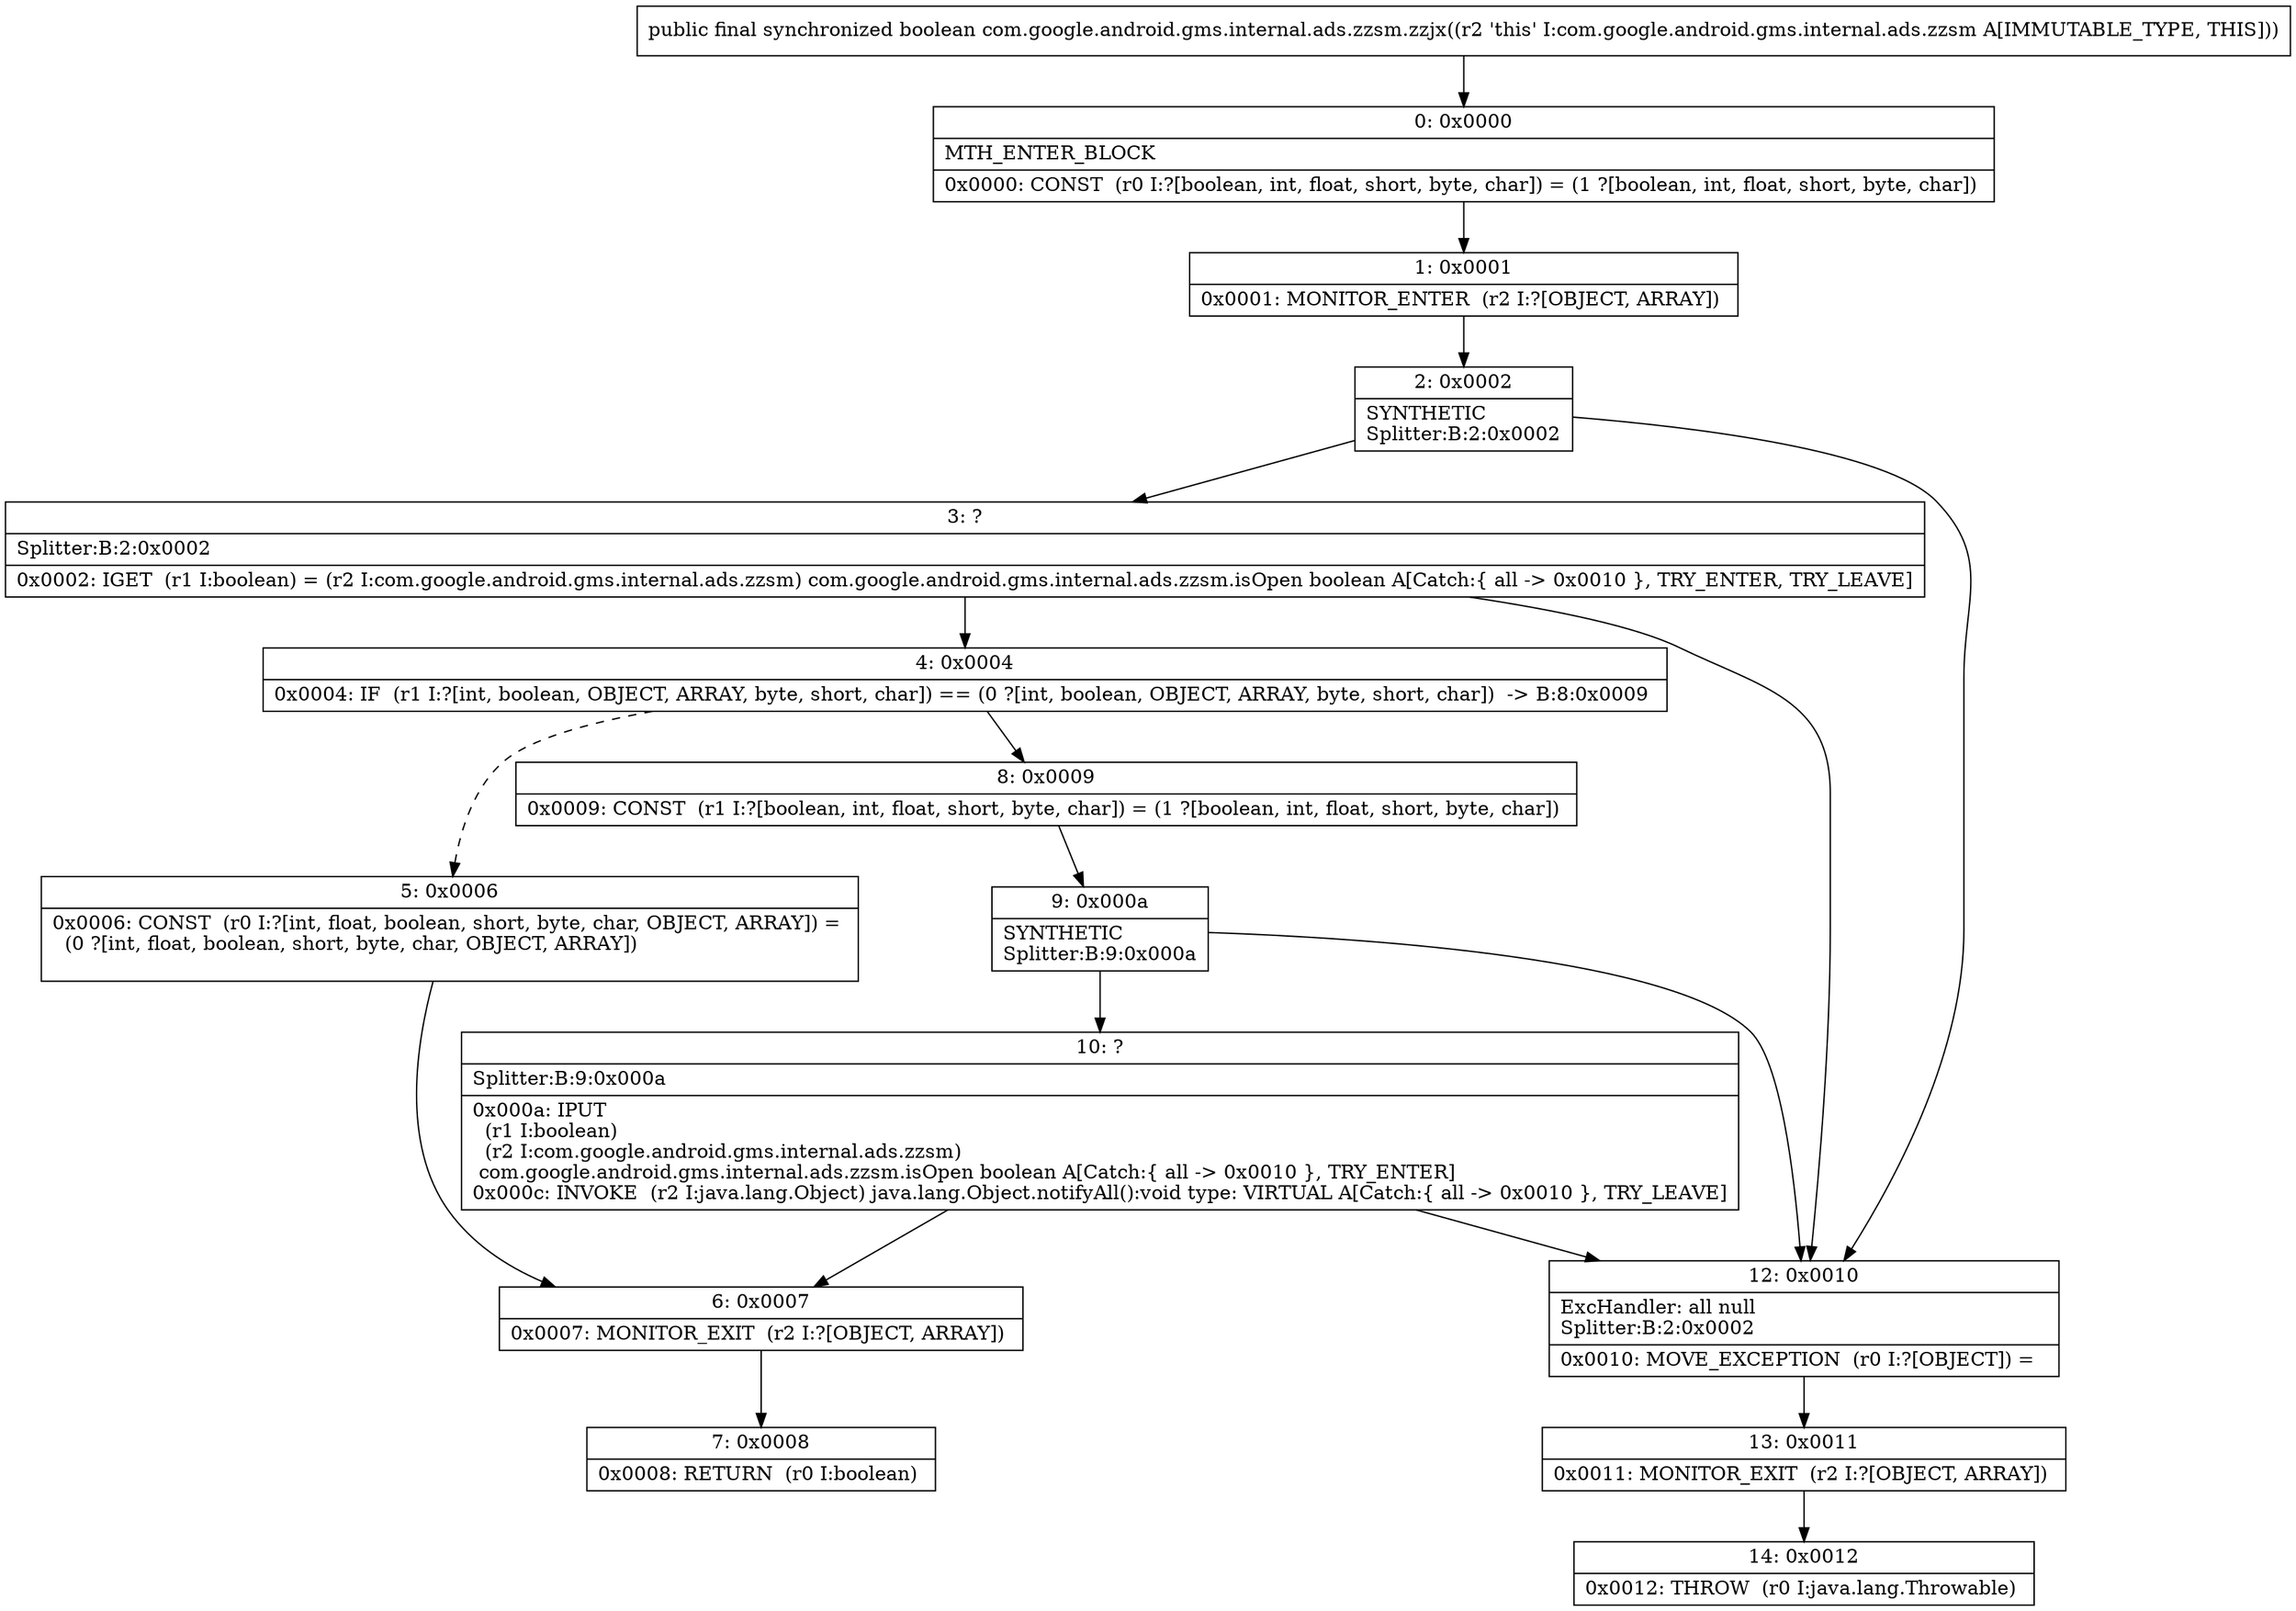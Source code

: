 digraph "CFG forcom.google.android.gms.internal.ads.zzsm.zzjx()Z" {
Node_0 [shape=record,label="{0\:\ 0x0000|MTH_ENTER_BLOCK\l|0x0000: CONST  (r0 I:?[boolean, int, float, short, byte, char]) = (1 ?[boolean, int, float, short, byte, char]) \l}"];
Node_1 [shape=record,label="{1\:\ 0x0001|0x0001: MONITOR_ENTER  (r2 I:?[OBJECT, ARRAY]) \l}"];
Node_2 [shape=record,label="{2\:\ 0x0002|SYNTHETIC\lSplitter:B:2:0x0002\l}"];
Node_3 [shape=record,label="{3\:\ ?|Splitter:B:2:0x0002\l|0x0002: IGET  (r1 I:boolean) = (r2 I:com.google.android.gms.internal.ads.zzsm) com.google.android.gms.internal.ads.zzsm.isOpen boolean A[Catch:\{ all \-\> 0x0010 \}, TRY_ENTER, TRY_LEAVE]\l}"];
Node_4 [shape=record,label="{4\:\ 0x0004|0x0004: IF  (r1 I:?[int, boolean, OBJECT, ARRAY, byte, short, char]) == (0 ?[int, boolean, OBJECT, ARRAY, byte, short, char])  \-\> B:8:0x0009 \l}"];
Node_5 [shape=record,label="{5\:\ 0x0006|0x0006: CONST  (r0 I:?[int, float, boolean, short, byte, char, OBJECT, ARRAY]) = \l  (0 ?[int, float, boolean, short, byte, char, OBJECT, ARRAY])\l \l}"];
Node_6 [shape=record,label="{6\:\ 0x0007|0x0007: MONITOR_EXIT  (r2 I:?[OBJECT, ARRAY]) \l}"];
Node_7 [shape=record,label="{7\:\ 0x0008|0x0008: RETURN  (r0 I:boolean) \l}"];
Node_8 [shape=record,label="{8\:\ 0x0009|0x0009: CONST  (r1 I:?[boolean, int, float, short, byte, char]) = (1 ?[boolean, int, float, short, byte, char]) \l}"];
Node_9 [shape=record,label="{9\:\ 0x000a|SYNTHETIC\lSplitter:B:9:0x000a\l}"];
Node_10 [shape=record,label="{10\:\ ?|Splitter:B:9:0x000a\l|0x000a: IPUT  \l  (r1 I:boolean)\l  (r2 I:com.google.android.gms.internal.ads.zzsm)\l com.google.android.gms.internal.ads.zzsm.isOpen boolean A[Catch:\{ all \-\> 0x0010 \}, TRY_ENTER]\l0x000c: INVOKE  (r2 I:java.lang.Object) java.lang.Object.notifyAll():void type: VIRTUAL A[Catch:\{ all \-\> 0x0010 \}, TRY_LEAVE]\l}"];
Node_12 [shape=record,label="{12\:\ 0x0010|ExcHandler: all null\lSplitter:B:2:0x0002\l|0x0010: MOVE_EXCEPTION  (r0 I:?[OBJECT]) =  \l}"];
Node_13 [shape=record,label="{13\:\ 0x0011|0x0011: MONITOR_EXIT  (r2 I:?[OBJECT, ARRAY]) \l}"];
Node_14 [shape=record,label="{14\:\ 0x0012|0x0012: THROW  (r0 I:java.lang.Throwable) \l}"];
MethodNode[shape=record,label="{public final synchronized boolean com.google.android.gms.internal.ads.zzsm.zzjx((r2 'this' I:com.google.android.gms.internal.ads.zzsm A[IMMUTABLE_TYPE, THIS])) }"];
MethodNode -> Node_0;
Node_0 -> Node_1;
Node_1 -> Node_2;
Node_2 -> Node_3;
Node_2 -> Node_12;
Node_3 -> Node_4;
Node_3 -> Node_12;
Node_4 -> Node_5[style=dashed];
Node_4 -> Node_8;
Node_5 -> Node_6;
Node_6 -> Node_7;
Node_8 -> Node_9;
Node_9 -> Node_10;
Node_9 -> Node_12;
Node_10 -> Node_12;
Node_10 -> Node_6;
Node_12 -> Node_13;
Node_13 -> Node_14;
}

